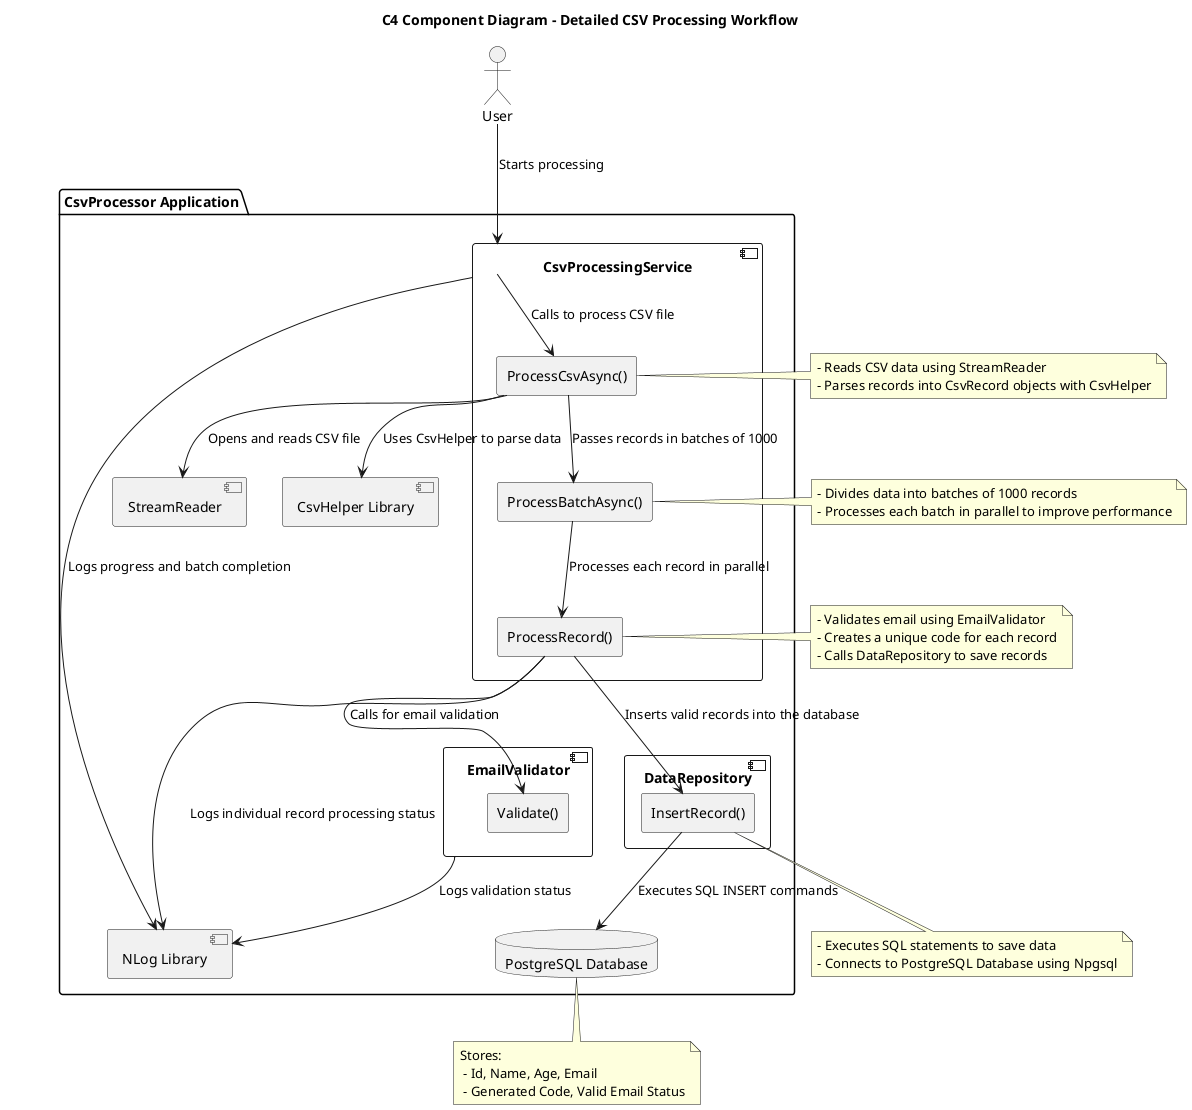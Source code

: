 @startuml
!define RECTANGLE_RECT rectangle
!define RECTANGLE_DATABASE database
!define RECTANGLE_COMPONENT component

title C4 Component Diagram - Detailed CSV Processing Workflow

actor User as u

package "CsvProcessor Application" {
    
    RECTANGLE_COMPONENT "CsvProcessingService" as CsvService {
        RECTANGLE_RECT "ProcessCsvAsync()" as CsvProcess
        RECTANGLE_RECT "ProcessBatchAsync()" as BatchProcess
        RECTANGLE_RECT "ProcessRecord()" as RecordProcess
    }

    RECTANGLE_COMPONENT "EmailValidator" as Validator {
        RECTANGLE_RECT "Validate()" as ValidateEmail
    }
    
    RECTANGLE_COMPONENT "DataRepository" as Repository {
        RECTANGLE_RECT "InsertRecord()" as InsertRecord
    }
    
    RECTANGLE_DATABASE "PostgreSQL Database" as DB
    RECTANGLE_COMPONENT "CsvHelper Library" as CsvHelper
    RECTANGLE_COMPONENT "NLog Library" as NLog
    RECTANGLE_COMPONENT "StreamReader" as StreamReader
}

u --> CsvService : Starts processing

CsvService --> CsvProcess : Calls to process CSV file
CsvProcess --> StreamReader : Opens and reads CSV file
CsvProcess --> CsvHelper : Uses CsvHelper to parse data

CsvProcess --> BatchProcess : Passes records in batches of 1000
BatchProcess --> RecordProcess : Processes each record in parallel

RecordProcess --> ValidateEmail : Calls for email validation
Validator --> NLog : Logs validation status

RecordProcess --> InsertRecord : Inserts valid records into the database
InsertRecord --> DB : Executes SQL INSERT commands

CsvService --> NLog : Logs progress and batch completion
RecordProcess --> NLog : Logs individual record processing status

note right of CsvProcess
- Reads CSV data using StreamReader
- Parses records into CsvRecord objects with CsvHelper
end note

note right of BatchProcess
- Divides data into batches of 1000 records
- Processes each batch in parallel to improve performance
end note

note right of RecordProcess
- Validates email using EmailValidator
- Creates a unique code for each record
- Calls DataRepository to save records
end note

note bottom of InsertRecord
- Executes SQL statements to save data
- Connects to PostgreSQL Database using Npgsql
end note

note bottom of DB
Stores:
 - Id, Name, Age, Email
 - Generated Code, Valid Email Status
end note

@enduml
